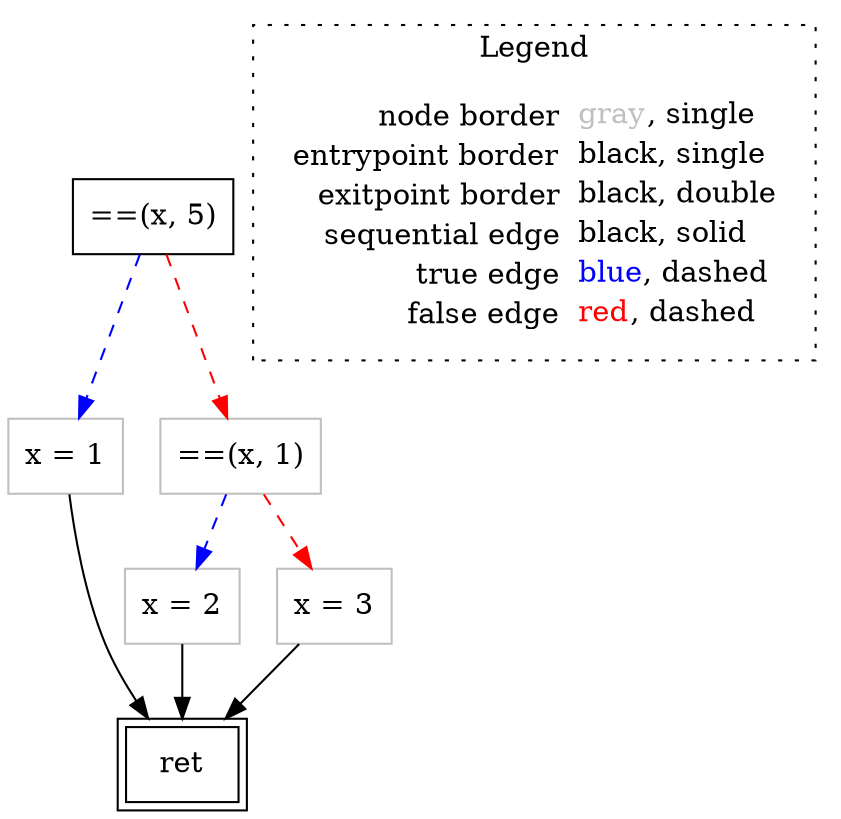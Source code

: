 digraph {
	"node0" [shape="rect",color="black",label=<==(x, 5)>];
	"node1" [shape="rect",color="gray",label=<x = 2>];
	"node2" [shape="rect",color="gray",label=<x = 1>];
	"node3" [shape="rect",color="gray",label=<x = 3>];
	"node4" [shape="rect",color="gray",label=<==(x, 1)>];
	"node5" [shape="rect",color="black",peripheries="2",label=<ret>];
	"node1" -> "node5" [color="black"];
	"node2" -> "node5" [color="black"];
	"node0" -> "node2" [color="blue",style="dashed"];
	"node0" -> "node4" [color="red",style="dashed"];
	"node3" -> "node5" [color="black"];
	"node4" -> "node1" [color="blue",style="dashed"];
	"node4" -> "node3" [color="red",style="dashed"];
subgraph cluster_legend {
	label="Legend";
	style=dotted;
	node [shape=plaintext];
	"legend" [label=<<table border="0" cellpadding="2" cellspacing="0" cellborder="0"><tr><td align="right">node border&nbsp;</td><td align="left"><font color="gray">gray</font>, single</td></tr><tr><td align="right">entrypoint border&nbsp;</td><td align="left"><font color="black">black</font>, single</td></tr><tr><td align="right">exitpoint border&nbsp;</td><td align="left"><font color="black">black</font>, double</td></tr><tr><td align="right">sequential edge&nbsp;</td><td align="left"><font color="black">black</font>, solid</td></tr><tr><td align="right">true edge&nbsp;</td><td align="left"><font color="blue">blue</font>, dashed</td></tr><tr><td align="right">false edge&nbsp;</td><td align="left"><font color="red">red</font>, dashed</td></tr></table>>];
}

}
